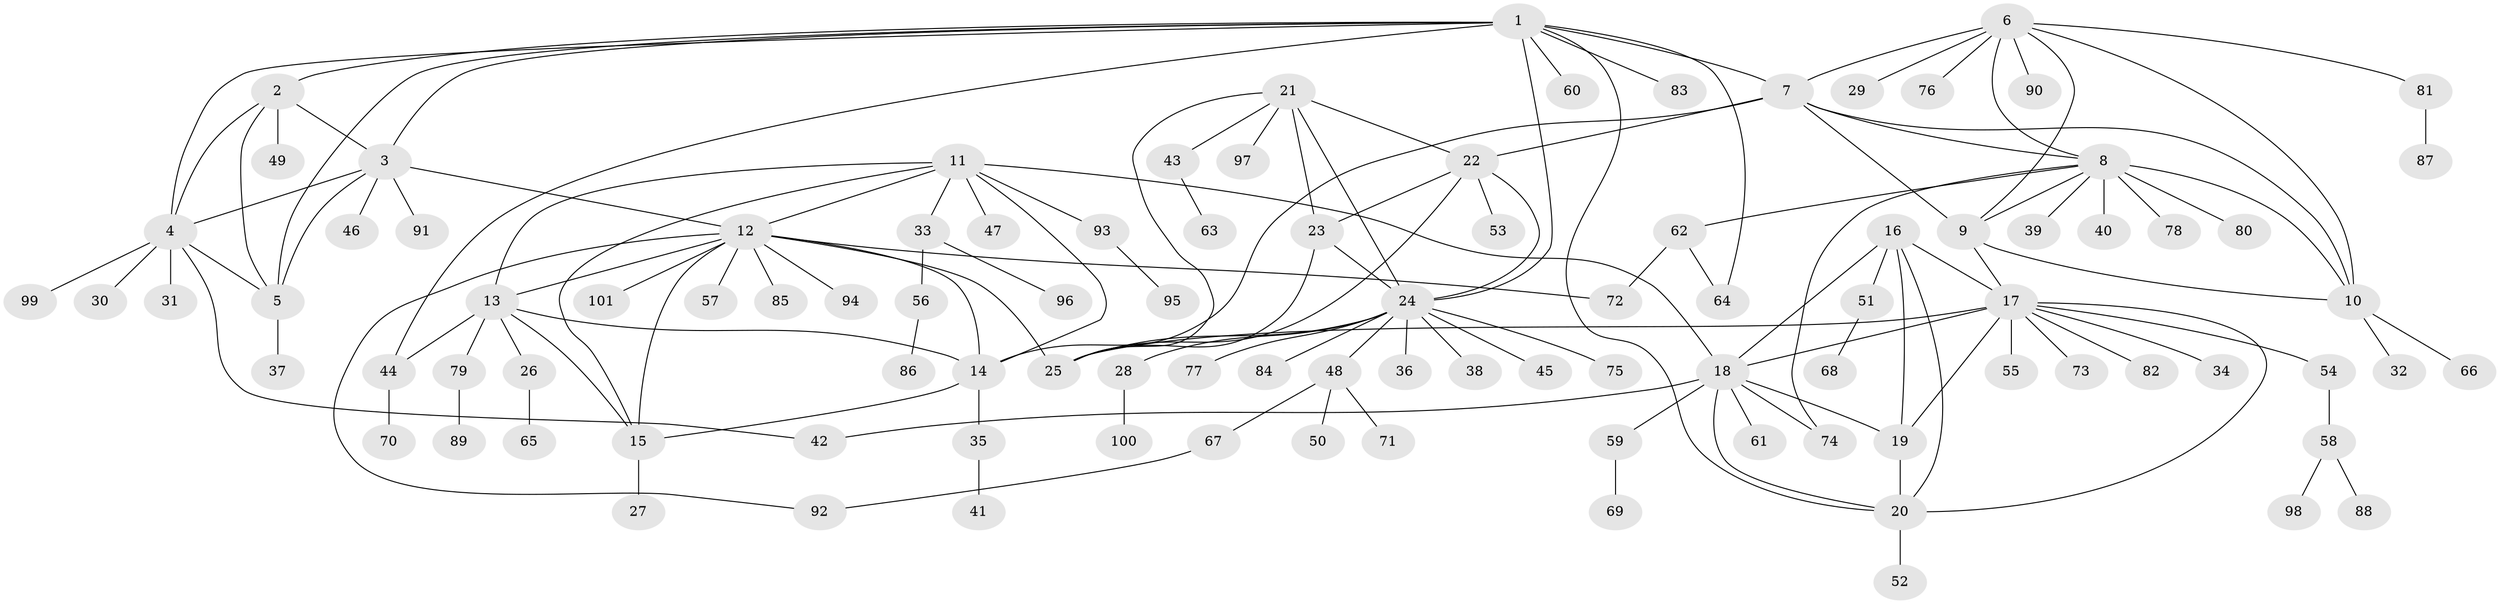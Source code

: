 // coarse degree distribution, {11: 0.016666666666666666, 4: 0.06666666666666667, 7: 0.05, 8: 0.03333333333333333, 9: 0.016666666666666666, 5: 0.05, 10: 0.05, 6: 0.016666666666666666, 3: 0.06666666666666667, 1: 0.5666666666666667, 2: 0.06666666666666667}
// Generated by graph-tools (version 1.1) at 2025/19/03/04/25 18:19:31]
// undirected, 101 vertices, 142 edges
graph export_dot {
graph [start="1"]
  node [color=gray90,style=filled];
  1;
  2;
  3;
  4;
  5;
  6;
  7;
  8;
  9;
  10;
  11;
  12;
  13;
  14;
  15;
  16;
  17;
  18;
  19;
  20;
  21;
  22;
  23;
  24;
  25;
  26;
  27;
  28;
  29;
  30;
  31;
  32;
  33;
  34;
  35;
  36;
  37;
  38;
  39;
  40;
  41;
  42;
  43;
  44;
  45;
  46;
  47;
  48;
  49;
  50;
  51;
  52;
  53;
  54;
  55;
  56;
  57;
  58;
  59;
  60;
  61;
  62;
  63;
  64;
  65;
  66;
  67;
  68;
  69;
  70;
  71;
  72;
  73;
  74;
  75;
  76;
  77;
  78;
  79;
  80;
  81;
  82;
  83;
  84;
  85;
  86;
  87;
  88;
  89;
  90;
  91;
  92;
  93;
  94;
  95;
  96;
  97;
  98;
  99;
  100;
  101;
  1 -- 2;
  1 -- 3;
  1 -- 4;
  1 -- 5;
  1 -- 7;
  1 -- 20;
  1 -- 24;
  1 -- 44;
  1 -- 60;
  1 -- 64;
  1 -- 83;
  2 -- 3;
  2 -- 4;
  2 -- 5;
  2 -- 49;
  3 -- 4;
  3 -- 5;
  3 -- 12;
  3 -- 46;
  3 -- 91;
  4 -- 5;
  4 -- 30;
  4 -- 31;
  4 -- 42;
  4 -- 99;
  5 -- 37;
  6 -- 7;
  6 -- 8;
  6 -- 9;
  6 -- 10;
  6 -- 29;
  6 -- 76;
  6 -- 81;
  6 -- 90;
  7 -- 8;
  7 -- 9;
  7 -- 10;
  7 -- 14;
  7 -- 22;
  8 -- 9;
  8 -- 10;
  8 -- 39;
  8 -- 40;
  8 -- 62;
  8 -- 74;
  8 -- 78;
  8 -- 80;
  9 -- 10;
  9 -- 17;
  10 -- 32;
  10 -- 66;
  11 -- 12;
  11 -- 13;
  11 -- 14;
  11 -- 15;
  11 -- 18;
  11 -- 33;
  11 -- 47;
  11 -- 93;
  12 -- 13;
  12 -- 14;
  12 -- 15;
  12 -- 25;
  12 -- 57;
  12 -- 72;
  12 -- 85;
  12 -- 92;
  12 -- 94;
  12 -- 101;
  13 -- 14;
  13 -- 15;
  13 -- 26;
  13 -- 44;
  13 -- 79;
  14 -- 15;
  14 -- 35;
  15 -- 27;
  16 -- 17;
  16 -- 18;
  16 -- 19;
  16 -- 20;
  16 -- 51;
  17 -- 18;
  17 -- 19;
  17 -- 20;
  17 -- 25;
  17 -- 34;
  17 -- 54;
  17 -- 55;
  17 -- 73;
  17 -- 82;
  18 -- 19;
  18 -- 20;
  18 -- 42;
  18 -- 59;
  18 -- 61;
  18 -- 74;
  19 -- 20;
  20 -- 52;
  21 -- 22;
  21 -- 23;
  21 -- 24;
  21 -- 25;
  21 -- 43;
  21 -- 97;
  22 -- 23;
  22 -- 24;
  22 -- 25;
  22 -- 53;
  23 -- 24;
  23 -- 25;
  24 -- 25;
  24 -- 28;
  24 -- 36;
  24 -- 38;
  24 -- 45;
  24 -- 48;
  24 -- 75;
  24 -- 77;
  24 -- 84;
  26 -- 65;
  28 -- 100;
  33 -- 56;
  33 -- 96;
  35 -- 41;
  43 -- 63;
  44 -- 70;
  48 -- 50;
  48 -- 67;
  48 -- 71;
  51 -- 68;
  54 -- 58;
  56 -- 86;
  58 -- 88;
  58 -- 98;
  59 -- 69;
  62 -- 64;
  62 -- 72;
  67 -- 92;
  79 -- 89;
  81 -- 87;
  93 -- 95;
}
